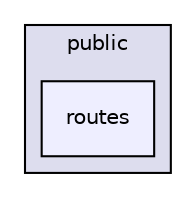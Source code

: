 digraph "public/routes" {
  compound=true
  node [ fontsize="10", fontname="Helvetica"];
  edge [ labelfontsize="10", labelfontname="Helvetica"];
  subgraph clusterdir_f832923ad3cb060bc87ad85e68b8a1c3 {
    graph [ bgcolor="#ddddee", pencolor="black", label="public" fontname="Helvetica", fontsize="10", URL="dir_f832923ad3cb060bc87ad85e68b8a1c3.html"]
  dir_6ce80bb06ced3a226773b34541e50fd2 [shape=box, label="routes", style="filled", fillcolor="#eeeeff", pencolor="black", URL="dir_6ce80bb06ced3a226773b34541e50fd2.html"];
  }
}
